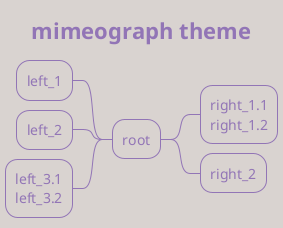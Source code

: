 ' Do not edit
' Theme Gallery
' autogenerated by script
'
@startmindmap
!theme mimeograph
title mimeograph theme
+ root
**:right_1.1
right_1.2;
++ right_2

left side

-- left_1
-- left_2
**:left_3.1
left_3.2;
@endmindmap
